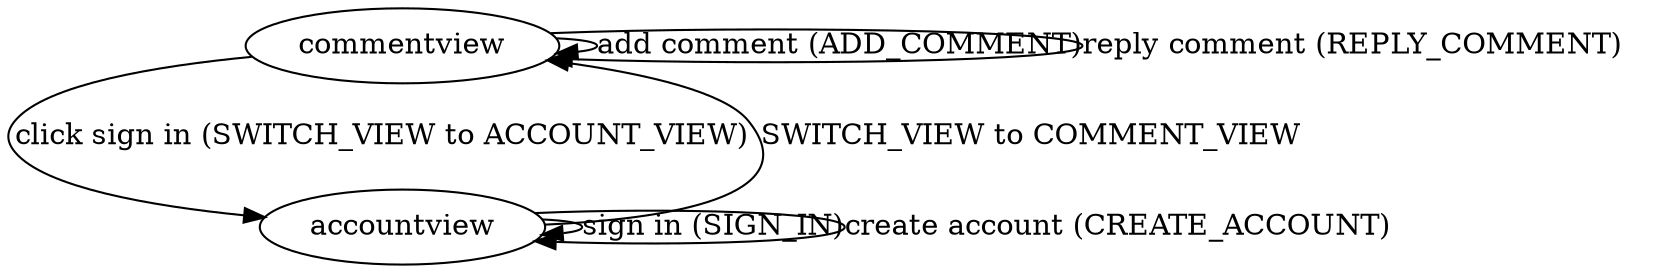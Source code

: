 digraph statemachine {
  commentview -> accountview [ label = "click sign in (SWITCH_VIEW to ACCOUNT_VIEW)"]
  commentview -> commentview [ label = "add comment (ADD_COMMENT)"]
  commentview -> commentview [ label = "reply comment (REPLY_COMMENT)"]
  accountview -> accountview [ label = "sign in (SIGN_IN)"]
  accountview -> accountview [ label = "create account (CREATE_ACCOUNT)"]
  accountview -> commentview [ label = "SWITCH_VIEW to COMMENT_VIEW"]
}
